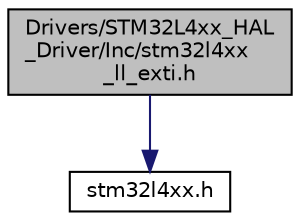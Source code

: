 digraph "Drivers/STM32L4xx_HAL_Driver/Inc/stm32l4xx_ll_exti.h"
{
 // LATEX_PDF_SIZE
  edge [fontname="Helvetica",fontsize="10",labelfontname="Helvetica",labelfontsize="10"];
  node [fontname="Helvetica",fontsize="10",shape=record];
  Node1 [label="Drivers/STM32L4xx_HAL\l_Driver/Inc/stm32l4xx\l_ll_exti.h",height=0.2,width=0.4,color="black", fillcolor="grey75", style="filled", fontcolor="black",tooltip="Header file of EXTI LL module."];
  Node1 -> Node2 [color="midnightblue",fontsize="10",style="solid",fontname="Helvetica"];
  Node2 [label="stm32l4xx.h",height=0.2,width=0.4,color="black", fillcolor="white", style="filled",URL="$stm32l4xx_8h.html",tooltip="CMSIS STM32L4xx Device Peripheral Access Layer Header File."];
}
